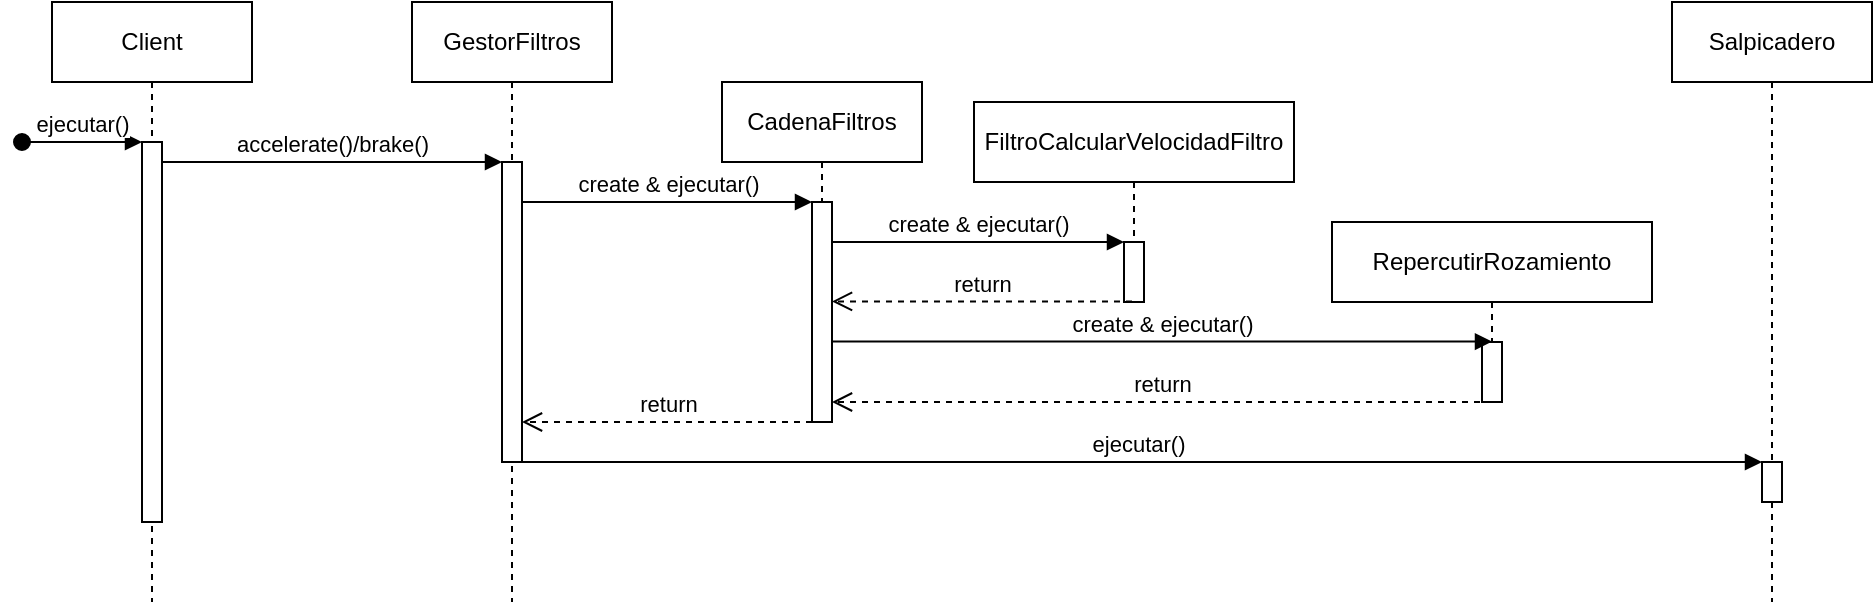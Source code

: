 <mxfile version="24.0.6" type="device">
  <diagram name="Page-1" id="2YBvvXClWsGukQMizWep">
    <mxGraphModel dx="941" dy="548" grid="1" gridSize="10" guides="1" tooltips="1" connect="1" arrows="1" fold="1" page="1" pageScale="1" pageWidth="850" pageHeight="1100" math="0" shadow="0">
      <root>
        <mxCell id="0" />
        <mxCell id="1" parent="0" />
        <mxCell id="K3h8QYFMOGY2OpqVHrWA-3" value="FiltroCalcularVelocidadFiltro" style="shape=umlLifeline;perimeter=lifelinePerimeter;whiteSpace=wrap;html=1;container=0;dropTarget=0;collapsible=0;recursiveResize=0;outlineConnect=0;portConstraint=eastwest;newEdgeStyle={&quot;edgeStyle&quot;:&quot;elbowEdgeStyle&quot;,&quot;elbow&quot;:&quot;vertical&quot;,&quot;curved&quot;:0,&quot;rounded&quot;:0};movable=1;resizable=1;rotatable=1;deletable=1;editable=1;locked=0;connectable=1;size=40;" vertex="1" parent="1">
          <mxGeometry x="501" y="90" width="160" height="100" as="geometry" />
        </mxCell>
        <mxCell id="K3h8QYFMOGY2OpqVHrWA-4" value="" style="html=1;points=[];perimeter=orthogonalPerimeter;outlineConnect=0;targetShapes=umlLifeline;portConstraint=eastwest;newEdgeStyle={&quot;edgeStyle&quot;:&quot;elbowEdgeStyle&quot;,&quot;elbow&quot;:&quot;vertical&quot;,&quot;curved&quot;:0,&quot;rounded&quot;:0};" vertex="1" parent="K3h8QYFMOGY2OpqVHrWA-3">
          <mxGeometry x="75" y="70" width="10" height="30" as="geometry" />
        </mxCell>
        <mxCell id="aM9ryv3xv72pqoxQDRHE-1" value="Client" style="shape=umlLifeline;perimeter=lifelinePerimeter;whiteSpace=wrap;html=1;container=0;dropTarget=0;collapsible=0;recursiveResize=0;outlineConnect=0;portConstraint=eastwest;newEdgeStyle={&quot;edgeStyle&quot;:&quot;elbowEdgeStyle&quot;,&quot;elbow&quot;:&quot;vertical&quot;,&quot;curved&quot;:0,&quot;rounded&quot;:0};" parent="1" vertex="1">
          <mxGeometry x="40" y="40" width="100" height="300" as="geometry" />
        </mxCell>
        <mxCell id="aM9ryv3xv72pqoxQDRHE-2" value="" style="html=1;points=[];perimeter=orthogonalPerimeter;outlineConnect=0;targetShapes=umlLifeline;portConstraint=eastwest;newEdgeStyle={&quot;edgeStyle&quot;:&quot;elbowEdgeStyle&quot;,&quot;elbow&quot;:&quot;vertical&quot;,&quot;curved&quot;:0,&quot;rounded&quot;:0};" parent="aM9ryv3xv72pqoxQDRHE-1" vertex="1">
          <mxGeometry x="45" y="70" width="10" height="190" as="geometry" />
        </mxCell>
        <mxCell id="aM9ryv3xv72pqoxQDRHE-3" value="ejecutar()" style="html=1;verticalAlign=bottom;startArrow=oval;endArrow=block;startSize=8;edgeStyle=elbowEdgeStyle;elbow=vertical;curved=0;rounded=0;" parent="aM9ryv3xv72pqoxQDRHE-1" target="aM9ryv3xv72pqoxQDRHE-2" edge="1">
          <mxGeometry relative="1" as="geometry">
            <mxPoint x="-15" y="70" as="sourcePoint" />
          </mxGeometry>
        </mxCell>
        <mxCell id="aM9ryv3xv72pqoxQDRHE-5" value="GestorFiltros" style="shape=umlLifeline;perimeter=lifelinePerimeter;whiteSpace=wrap;html=1;container=0;dropTarget=0;collapsible=0;recursiveResize=0;outlineConnect=0;portConstraint=eastwest;newEdgeStyle={&quot;edgeStyle&quot;:&quot;elbowEdgeStyle&quot;,&quot;elbow&quot;:&quot;vertical&quot;,&quot;curved&quot;:0,&quot;rounded&quot;:0};" parent="1" vertex="1">
          <mxGeometry x="220" y="40" width="100" height="300" as="geometry" />
        </mxCell>
        <mxCell id="aM9ryv3xv72pqoxQDRHE-6" value="" style="html=1;points=[];perimeter=orthogonalPerimeter;outlineConnect=0;targetShapes=umlLifeline;portConstraint=eastwest;newEdgeStyle={&quot;edgeStyle&quot;:&quot;elbowEdgeStyle&quot;,&quot;elbow&quot;:&quot;vertical&quot;,&quot;curved&quot;:0,&quot;rounded&quot;:0};" parent="aM9ryv3xv72pqoxQDRHE-5" vertex="1">
          <mxGeometry x="45" y="80" width="10" height="150" as="geometry" />
        </mxCell>
        <mxCell id="aM9ryv3xv72pqoxQDRHE-7" value="accelerate()/brake()" style="html=1;verticalAlign=bottom;endArrow=block;edgeStyle=elbowEdgeStyle;elbow=vertical;curved=0;rounded=0;" parent="1" source="aM9ryv3xv72pqoxQDRHE-2" target="aM9ryv3xv72pqoxQDRHE-6" edge="1">
          <mxGeometry relative="1" as="geometry">
            <mxPoint x="195" y="130" as="sourcePoint" />
            <Array as="points">
              <mxPoint x="180" y="120" />
            </Array>
          </mxGeometry>
        </mxCell>
        <mxCell id="K3h8QYFMOGY2OpqVHrWA-1" value="CadenaFiltros" style="shape=umlLifeline;perimeter=lifelinePerimeter;whiteSpace=wrap;html=1;container=0;dropTarget=0;collapsible=0;recursiveResize=0;outlineConnect=0;portConstraint=eastwest;newEdgeStyle={&quot;edgeStyle&quot;:&quot;elbowEdgeStyle&quot;,&quot;elbow&quot;:&quot;vertical&quot;,&quot;curved&quot;:0,&quot;rounded&quot;:0};" vertex="1" parent="1">
          <mxGeometry x="375" y="80" width="100" height="170" as="geometry" />
        </mxCell>
        <mxCell id="K3h8QYFMOGY2OpqVHrWA-2" value="" style="html=1;points=[];perimeter=orthogonalPerimeter;outlineConnect=0;targetShapes=umlLifeline;portConstraint=eastwest;newEdgeStyle={&quot;edgeStyle&quot;:&quot;elbowEdgeStyle&quot;,&quot;elbow&quot;:&quot;vertical&quot;,&quot;curved&quot;:0,&quot;rounded&quot;:0};" vertex="1" parent="K3h8QYFMOGY2OpqVHrWA-1">
          <mxGeometry x="45" y="60" width="10" height="110" as="geometry" />
        </mxCell>
        <mxCell id="K3h8QYFMOGY2OpqVHrWA-5" value="RepercutirRozamiento" style="shape=umlLifeline;perimeter=lifelinePerimeter;whiteSpace=wrap;html=1;container=0;dropTarget=0;collapsible=0;recursiveResize=0;outlineConnect=0;portConstraint=eastwest;newEdgeStyle={&quot;edgeStyle&quot;:&quot;elbowEdgeStyle&quot;,&quot;elbow&quot;:&quot;vertical&quot;,&quot;curved&quot;:0,&quot;rounded&quot;:0};" vertex="1" parent="1">
          <mxGeometry x="680" y="150" width="160" height="90" as="geometry" />
        </mxCell>
        <mxCell id="K3h8QYFMOGY2OpqVHrWA-6" value="" style="html=1;points=[];perimeter=orthogonalPerimeter;outlineConnect=0;targetShapes=umlLifeline;portConstraint=eastwest;newEdgeStyle={&quot;edgeStyle&quot;:&quot;elbowEdgeStyle&quot;,&quot;elbow&quot;:&quot;vertical&quot;,&quot;curved&quot;:0,&quot;rounded&quot;:0};" vertex="1" parent="K3h8QYFMOGY2OpqVHrWA-5">
          <mxGeometry x="75" y="60" width="10" height="30" as="geometry" />
        </mxCell>
        <mxCell id="K3h8QYFMOGY2OpqVHrWA-7" value="Salpicadero" style="shape=umlLifeline;perimeter=lifelinePerimeter;whiteSpace=wrap;html=1;container=0;dropTarget=0;collapsible=0;recursiveResize=0;outlineConnect=0;portConstraint=eastwest;newEdgeStyle={&quot;edgeStyle&quot;:&quot;elbowEdgeStyle&quot;,&quot;elbow&quot;:&quot;vertical&quot;,&quot;curved&quot;:0,&quot;rounded&quot;:0};" vertex="1" parent="1">
          <mxGeometry x="850" y="40" width="100" height="300" as="geometry" />
        </mxCell>
        <mxCell id="K3h8QYFMOGY2OpqVHrWA-8" value="" style="html=1;points=[];perimeter=orthogonalPerimeter;outlineConnect=0;targetShapes=umlLifeline;portConstraint=eastwest;newEdgeStyle={&quot;edgeStyle&quot;:&quot;elbowEdgeStyle&quot;,&quot;elbow&quot;:&quot;vertical&quot;,&quot;curved&quot;:0,&quot;rounded&quot;:0};" vertex="1" parent="K3h8QYFMOGY2OpqVHrWA-7">
          <mxGeometry x="45" y="230" width="10" height="20" as="geometry" />
        </mxCell>
        <mxCell id="K3h8QYFMOGY2OpqVHrWA-9" value="create &amp;amp; ejecutar()" style="html=1;verticalAlign=bottom;endArrow=block;edgeStyle=elbowEdgeStyle;elbow=vertical;curved=0;rounded=0;" edge="1" parent="1" source="aM9ryv3xv72pqoxQDRHE-6">
          <mxGeometry relative="1" as="geometry">
            <mxPoint x="280" y="140" as="sourcePoint" />
            <Array as="points">
              <mxPoint x="365" y="140" />
            </Array>
            <mxPoint x="420" y="140" as="targetPoint" />
          </mxGeometry>
        </mxCell>
        <mxCell id="K3h8QYFMOGY2OpqVHrWA-10" value="create &amp;amp; ejecutar()" style="html=1;verticalAlign=bottom;endArrow=block;edgeStyle=elbowEdgeStyle;elbow=vertical;curved=0;rounded=0;" edge="1" parent="1" source="K3h8QYFMOGY2OpqVHrWA-2" target="K3h8QYFMOGY2OpqVHrWA-4">
          <mxGeometry relative="1" as="geometry">
            <mxPoint x="440" y="160" as="sourcePoint" />
            <Array as="points">
              <mxPoint x="530" y="160" />
            </Array>
            <mxPoint x="570" y="160" as="targetPoint" />
          </mxGeometry>
        </mxCell>
        <mxCell id="K3h8QYFMOGY2OpqVHrWA-11" value="return" style="html=1;verticalAlign=bottom;endArrow=open;dashed=1;endSize=8;edgeStyle=elbowEdgeStyle;elbow=vertical;curved=0;rounded=0;" edge="1" parent="1">
          <mxGeometry relative="1" as="geometry">
            <mxPoint x="430" y="190" as="targetPoint" />
            <Array as="points">
              <mxPoint x="505" y="189.71" />
            </Array>
            <mxPoint x="580" y="189.71" as="sourcePoint" />
          </mxGeometry>
        </mxCell>
        <mxCell id="K3h8QYFMOGY2OpqVHrWA-12" value="create &amp;amp; ejecutar()" style="html=1;verticalAlign=bottom;endArrow=block;edgeStyle=elbowEdgeStyle;elbow=vertical;curved=0;rounded=0;" edge="1" parent="1" target="K3h8QYFMOGY2OpqVHrWA-6">
          <mxGeometry relative="1" as="geometry">
            <mxPoint x="430" y="209.8" as="sourcePoint" />
            <Array as="points">
              <mxPoint x="530" y="209.8" />
            </Array>
            <mxPoint x="576" y="209.8" as="targetPoint" />
          </mxGeometry>
        </mxCell>
        <mxCell id="K3h8QYFMOGY2OpqVHrWA-13" value="return" style="html=1;verticalAlign=bottom;endArrow=open;dashed=1;endSize=8;edgeStyle=elbowEdgeStyle;elbow=vertical;curved=0;rounded=0;" edge="1" parent="1" target="K3h8QYFMOGY2OpqVHrWA-2">
          <mxGeometry relative="1" as="geometry">
            <mxPoint x="610" y="240.29" as="targetPoint" />
            <Array as="points">
              <mxPoint x="685" y="240.0" />
            </Array>
            <mxPoint x="760" y="240.0" as="sourcePoint" />
          </mxGeometry>
        </mxCell>
        <mxCell id="K3h8QYFMOGY2OpqVHrWA-14" value="return" style="html=1;verticalAlign=bottom;endArrow=open;dashed=1;endSize=8;edgeStyle=elbowEdgeStyle;elbow=vertical;curved=0;rounded=0;" edge="1" parent="1" target="aM9ryv3xv72pqoxQDRHE-6">
          <mxGeometry relative="1" as="geometry">
            <mxPoint x="280" y="250" as="targetPoint" />
            <Array as="points">
              <mxPoint x="345" y="250.0" />
            </Array>
            <mxPoint x="420" y="250.0" as="sourcePoint" />
          </mxGeometry>
        </mxCell>
        <mxCell id="K3h8QYFMOGY2OpqVHrWA-15" value="ejecutar()" style="html=1;verticalAlign=bottom;endArrow=block;edgeStyle=elbowEdgeStyle;elbow=vertical;curved=0;rounded=0;" edge="1" parent="1" target="K3h8QYFMOGY2OpqVHrWA-8">
          <mxGeometry relative="1" as="geometry">
            <mxPoint x="270" y="270" as="sourcePoint" />
            <Array as="points">
              <mxPoint x="360" y="270" />
            </Array>
            <mxPoint x="415" y="270" as="targetPoint" />
          </mxGeometry>
        </mxCell>
      </root>
    </mxGraphModel>
  </diagram>
</mxfile>
